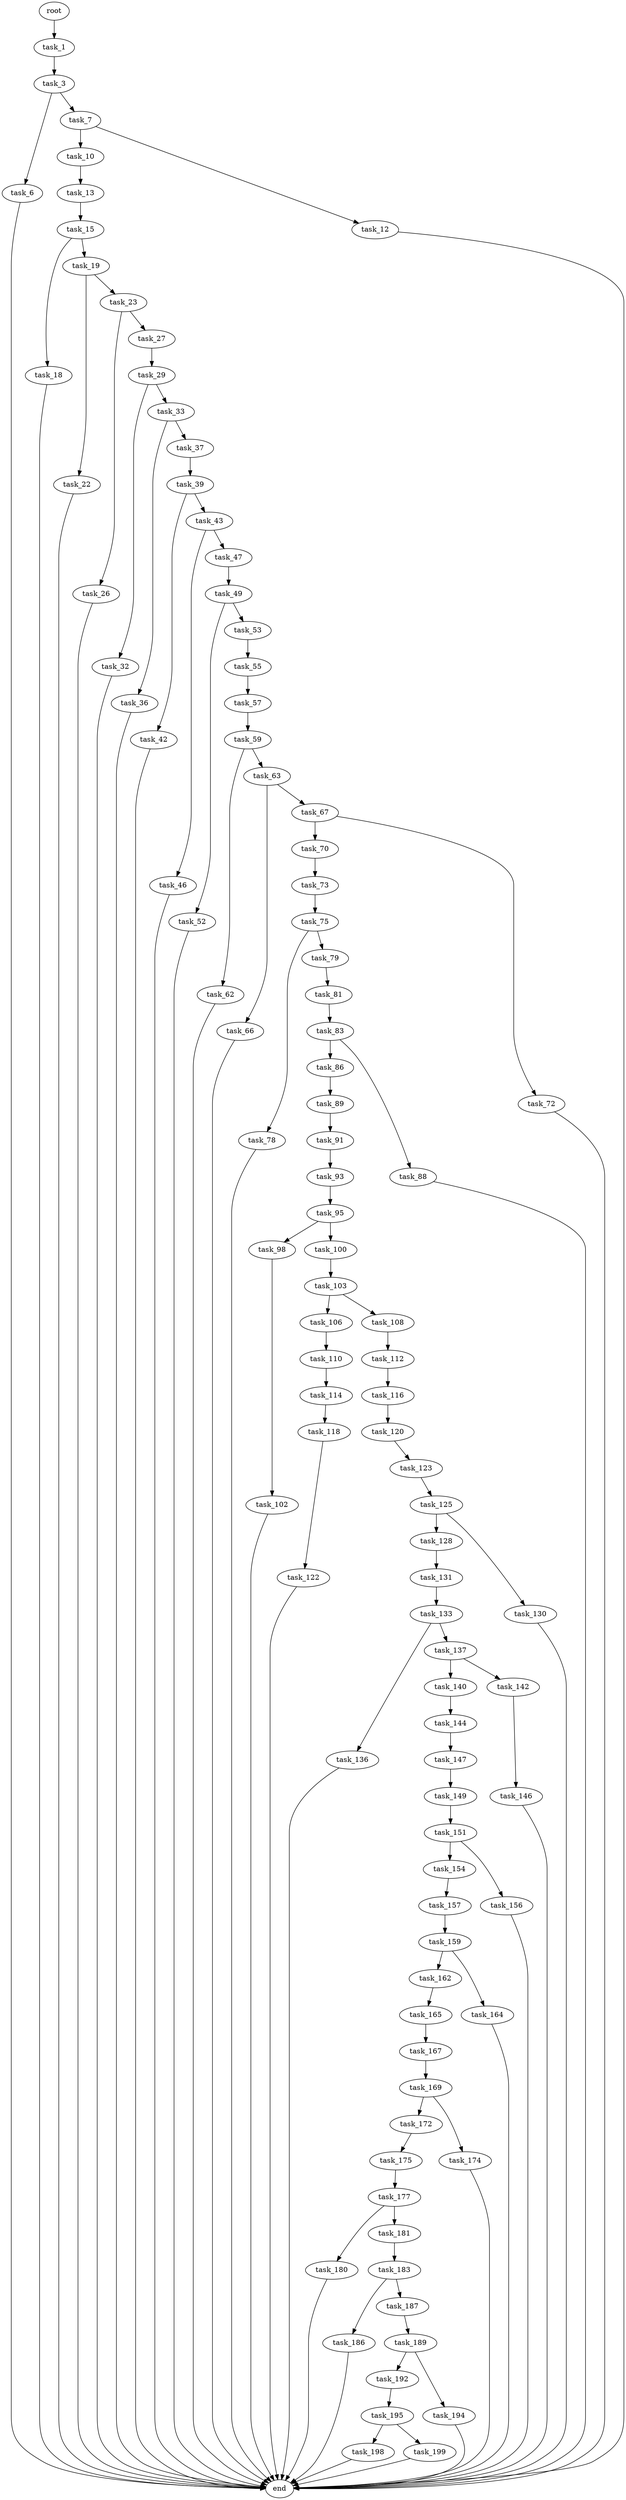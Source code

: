 digraph G {
  root [size="0.000000"];
  task_1 [size="549755813888.000000"];
  task_3 [size="307591353378.000000"];
  task_6 [size="8589934592.000000"];
  task_7 [size="231928233984.000000"];
  end [size="0.000000"];
  task_10 [size="1439355342.000000"];
  task_12 [size="7231120194.000000"];
  task_13 [size="590244798918.000000"];
  task_15 [size="413991285733.000000"];
  task_18 [size="173343564735.000000"];
  task_19 [size="356708692012.000000"];
  task_22 [size="189777685656.000000"];
  task_23 [size="173652404088.000000"];
  task_26 [size="681792362628.000000"];
  task_27 [size="18204887210.000000"];
  task_29 [size="95792686122.000000"];
  task_32 [size="782757789696.000000"];
  task_33 [size="28991029248.000000"];
  task_36 [size="1536514105.000000"];
  task_37 [size="1073741824000.000000"];
  task_39 [size="28991029248.000000"];
  task_42 [size="68719476736.000000"];
  task_43 [size="36073258447.000000"];
  task_46 [size="303979385252.000000"];
  task_47 [size="1229137147.000000"];
  task_49 [size="782757789696.000000"];
  task_52 [size="68719476736.000000"];
  task_53 [size="1073741824000.000000"];
  task_55 [size="368293445632.000000"];
  task_57 [size="56650168045.000000"];
  task_59 [size="231928233984.000000"];
  task_62 [size="26489801790.000000"];
  task_63 [size="1435085852.000000"];
  task_66 [size="28991029248.000000"];
  task_67 [size="24644958566.000000"];
  task_70 [size="224732802416.000000"];
  task_72 [size="1073741824000.000000"];
  task_73 [size="25707789938.000000"];
  task_75 [size="2529363086.000000"];
  task_78 [size="186447244980.000000"];
  task_79 [size="430532306313.000000"];
  task_81 [size="8589934592.000000"];
  task_83 [size="343234044.000000"];
  task_86 [size="41584016409.000000"];
  task_88 [size="14614491434.000000"];
  task_89 [size="11008938309.000000"];
  task_91 [size="343893699344.000000"];
  task_93 [size="782757789696.000000"];
  task_95 [size="90522579528.000000"];
  task_98 [size="52045344472.000000"];
  task_100 [size="734872504708.000000"];
  task_102 [size="159985350749.000000"];
  task_103 [size="1073741824000.000000"];
  task_106 [size="846357990174.000000"];
  task_108 [size="9309621859.000000"];
  task_110 [size="201258475764.000000"];
  task_112 [size="134217728000.000000"];
  task_114 [size="68719476736.000000"];
  task_116 [size="37611441031.000000"];
  task_118 [size="549755813888.000000"];
  task_120 [size="11022459018.000000"];
  task_122 [size="47761261343.000000"];
  task_123 [size="134217728000.000000"];
  task_125 [size="93597340969.000000"];
  task_128 [size="8589934592.000000"];
  task_130 [size="33288924168.000000"];
  task_131 [size="250857878856.000000"];
  task_133 [size="23022144782.000000"];
  task_136 [size="17300798463.000000"];
  task_137 [size="134217728000.000000"];
  task_140 [size="736762534612.000000"];
  task_142 [size="4381669153.000000"];
  task_144 [size="2815328355.000000"];
  task_146 [size="28991029248.000000"];
  task_147 [size="6250558429.000000"];
  task_149 [size="451195186584.000000"];
  task_151 [size="549755813888.000000"];
  task_154 [size="15462316106.000000"];
  task_156 [size="107466858958.000000"];
  task_157 [size="7662265485.000000"];
  task_159 [size="28991029248.000000"];
  task_162 [size="8589934592.000000"];
  task_164 [size="77563255920.000000"];
  task_165 [size="134217728000.000000"];
  task_167 [size="231928233984.000000"];
  task_169 [size="18021086112.000000"];
  task_172 [size="1073741824000.000000"];
  task_174 [size="20889612933.000000"];
  task_175 [size="1073741824000.000000"];
  task_177 [size="1073741824000.000000"];
  task_180 [size="8589934592.000000"];
  task_181 [size="7426287451.000000"];
  task_183 [size="8589934592.000000"];
  task_186 [size="368293445632.000000"];
  task_187 [size="22343787255.000000"];
  task_189 [size="900554974603.000000"];
  task_192 [size="189731690256.000000"];
  task_194 [size="51712757388.000000"];
  task_195 [size="870784684032.000000"];
  task_198 [size="370413259288.000000"];
  task_199 [size="28652434486.000000"];

  root -> task_1 [size="1.000000"];
  task_1 -> task_3 [size="536870912.000000"];
  task_3 -> task_6 [size="301989888.000000"];
  task_3 -> task_7 [size="301989888.000000"];
  task_6 -> end [size="1.000000"];
  task_7 -> task_10 [size="301989888.000000"];
  task_7 -> task_12 [size="301989888.000000"];
  task_10 -> task_13 [size="75497472.000000"];
  task_12 -> end [size="1.000000"];
  task_13 -> task_15 [size="411041792.000000"];
  task_15 -> task_18 [size="679477248.000000"];
  task_15 -> task_19 [size="679477248.000000"];
  task_18 -> end [size="1.000000"];
  task_19 -> task_22 [size="301989888.000000"];
  task_19 -> task_23 [size="301989888.000000"];
  task_22 -> end [size="1.000000"];
  task_23 -> task_26 [size="209715200.000000"];
  task_23 -> task_27 [size="209715200.000000"];
  task_26 -> end [size="1.000000"];
  task_27 -> task_29 [size="411041792.000000"];
  task_29 -> task_32 [size="411041792.000000"];
  task_29 -> task_33 [size="411041792.000000"];
  task_32 -> end [size="1.000000"];
  task_33 -> task_36 [size="75497472.000000"];
  task_33 -> task_37 [size="75497472.000000"];
  task_36 -> end [size="1.000000"];
  task_37 -> task_39 [size="838860800.000000"];
  task_39 -> task_42 [size="75497472.000000"];
  task_39 -> task_43 [size="75497472.000000"];
  task_42 -> end [size="1.000000"];
  task_43 -> task_46 [size="838860800.000000"];
  task_43 -> task_47 [size="838860800.000000"];
  task_46 -> end [size="1.000000"];
  task_47 -> task_49 [size="33554432.000000"];
  task_49 -> task_52 [size="679477248.000000"];
  task_49 -> task_53 [size="679477248.000000"];
  task_52 -> end [size="1.000000"];
  task_53 -> task_55 [size="838860800.000000"];
  task_55 -> task_57 [size="411041792.000000"];
  task_57 -> task_59 [size="75497472.000000"];
  task_59 -> task_62 [size="301989888.000000"];
  task_59 -> task_63 [size="301989888.000000"];
  task_62 -> end [size="1.000000"];
  task_63 -> task_66 [size="33554432.000000"];
  task_63 -> task_67 [size="33554432.000000"];
  task_66 -> end [size="1.000000"];
  task_67 -> task_70 [size="75497472.000000"];
  task_67 -> task_72 [size="75497472.000000"];
  task_70 -> task_73 [size="838860800.000000"];
  task_72 -> end [size="1.000000"];
  task_73 -> task_75 [size="838860800.000000"];
  task_75 -> task_78 [size="134217728.000000"];
  task_75 -> task_79 [size="134217728.000000"];
  task_78 -> end [size="1.000000"];
  task_79 -> task_81 [size="411041792.000000"];
  task_81 -> task_83 [size="33554432.000000"];
  task_83 -> task_86 [size="33554432.000000"];
  task_83 -> task_88 [size="33554432.000000"];
  task_86 -> task_89 [size="838860800.000000"];
  task_88 -> end [size="1.000000"];
  task_89 -> task_91 [size="838860800.000000"];
  task_91 -> task_93 [size="536870912.000000"];
  task_93 -> task_95 [size="679477248.000000"];
  task_95 -> task_98 [size="134217728.000000"];
  task_95 -> task_100 [size="134217728.000000"];
  task_98 -> task_102 [size="838860800.000000"];
  task_100 -> task_103 [size="838860800.000000"];
  task_102 -> end [size="1.000000"];
  task_103 -> task_106 [size="838860800.000000"];
  task_103 -> task_108 [size="838860800.000000"];
  task_106 -> task_110 [size="838860800.000000"];
  task_108 -> task_112 [size="209715200.000000"];
  task_110 -> task_114 [size="134217728.000000"];
  task_112 -> task_116 [size="209715200.000000"];
  task_114 -> task_118 [size="134217728.000000"];
  task_116 -> task_120 [size="679477248.000000"];
  task_118 -> task_122 [size="536870912.000000"];
  task_120 -> task_123 [size="209715200.000000"];
  task_122 -> end [size="1.000000"];
  task_123 -> task_125 [size="209715200.000000"];
  task_125 -> task_128 [size="75497472.000000"];
  task_125 -> task_130 [size="75497472.000000"];
  task_128 -> task_131 [size="33554432.000000"];
  task_130 -> end [size="1.000000"];
  task_131 -> task_133 [size="411041792.000000"];
  task_133 -> task_136 [size="411041792.000000"];
  task_133 -> task_137 [size="411041792.000000"];
  task_136 -> end [size="1.000000"];
  task_137 -> task_140 [size="209715200.000000"];
  task_137 -> task_142 [size="209715200.000000"];
  task_140 -> task_144 [size="536870912.000000"];
  task_142 -> task_146 [size="134217728.000000"];
  task_144 -> task_147 [size="209715200.000000"];
  task_146 -> end [size="1.000000"];
  task_147 -> task_149 [size="301989888.000000"];
  task_149 -> task_151 [size="301989888.000000"];
  task_151 -> task_154 [size="536870912.000000"];
  task_151 -> task_156 [size="536870912.000000"];
  task_154 -> task_157 [size="33554432.000000"];
  task_156 -> end [size="1.000000"];
  task_157 -> task_159 [size="301989888.000000"];
  task_159 -> task_162 [size="75497472.000000"];
  task_159 -> task_164 [size="75497472.000000"];
  task_162 -> task_165 [size="33554432.000000"];
  task_164 -> end [size="1.000000"];
  task_165 -> task_167 [size="209715200.000000"];
  task_167 -> task_169 [size="301989888.000000"];
  task_169 -> task_172 [size="301989888.000000"];
  task_169 -> task_174 [size="301989888.000000"];
  task_172 -> task_175 [size="838860800.000000"];
  task_174 -> end [size="1.000000"];
  task_175 -> task_177 [size="838860800.000000"];
  task_177 -> task_180 [size="838860800.000000"];
  task_177 -> task_181 [size="838860800.000000"];
  task_180 -> end [size="1.000000"];
  task_181 -> task_183 [size="33554432.000000"];
  task_183 -> task_186 [size="33554432.000000"];
  task_183 -> task_187 [size="33554432.000000"];
  task_186 -> end [size="1.000000"];
  task_187 -> task_189 [size="679477248.000000"];
  task_189 -> task_192 [size="838860800.000000"];
  task_189 -> task_194 [size="838860800.000000"];
  task_192 -> task_195 [size="134217728.000000"];
  task_194 -> end [size="1.000000"];
  task_195 -> task_198 [size="838860800.000000"];
  task_195 -> task_199 [size="838860800.000000"];
  task_198 -> end [size="1.000000"];
  task_199 -> end [size="1.000000"];
}
